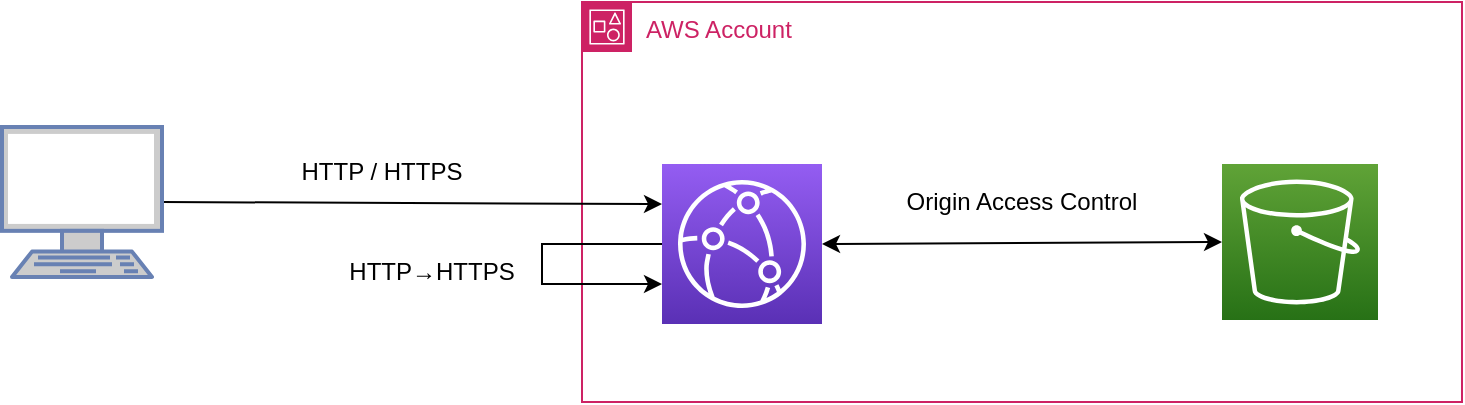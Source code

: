 <mxfile>
    <diagram name="ページ1" id="-delzdfiWfn2jljciURD">
        <mxGraphModel dx="1722" dy="735" grid="1" gridSize="10" guides="1" tooltips="1" connect="1" arrows="1" fold="1" page="1" pageScale="1" pageWidth="1169" pageHeight="827" math="0" shadow="0">
            <root>
                <mxCell id="0"/>
                <mxCell id="1" parent="0"/>
                <mxCell id="3u7Lf1-dCIFI2JJC588A-3" value="AWS Account" style="points=[[0,0],[0.25,0],[0.5,0],[0.75,0],[1,0],[1,0.25],[1,0.5],[1,0.75],[1,1],[0.75,1],[0.5,1],[0.25,1],[0,1],[0,0.75],[0,0.5],[0,0.25]];outlineConnect=0;gradientColor=none;html=1;whiteSpace=wrap;fontSize=12;fontStyle=0;container=1;pointerEvents=0;collapsible=0;recursiveResize=0;shape=mxgraph.aws4.group;grIcon=mxgraph.aws4.group_account;strokeColor=#CD2264;fillColor=none;verticalAlign=top;align=left;spacingLeft=30;fontColor=#CD2264;dashed=0;" parent="1" vertex="1">
                    <mxGeometry x="490" y="80" width="440" height="200" as="geometry"/>
                </mxCell>
                <mxCell id="3u7Lf1-dCIFI2JJC588A-5" style="rounded=0;orthogonalLoop=1;jettySize=auto;html=1;exitX=1;exitY=0.5;exitDx=0;exitDy=0;exitPerimeter=0;entryX=0;entryY=0.5;entryDx=0;entryDy=0;entryPerimeter=0;startArrow=classic;startFill=1;" parent="3u7Lf1-dCIFI2JJC588A-3" source="3u7Lf1-dCIFI2JJC588A-2" target="3u7Lf1-dCIFI2JJC588A-1" edge="1">
                    <mxGeometry relative="1" as="geometry"/>
                </mxCell>
                <mxCell id="3u7Lf1-dCIFI2JJC588A-2" value="" style="sketch=0;points=[[0,0,0],[0.25,0,0],[0.5,0,0],[0.75,0,0],[1,0,0],[0,1,0],[0.25,1,0],[0.5,1,0],[0.75,1,0],[1,1,0],[0,0.25,0],[0,0.5,0],[0,0.75,0],[1,0.25,0],[1,0.5,0],[1,0.75,0]];outlineConnect=0;fontColor=#232F3E;gradientColor=#945DF2;gradientDirection=north;fillColor=#5A30B5;strokeColor=#ffffff;dashed=0;verticalLabelPosition=bottom;verticalAlign=top;align=center;html=1;fontSize=12;fontStyle=0;aspect=fixed;shape=mxgraph.aws4.resourceIcon;resIcon=mxgraph.aws4.cloudfront;" parent="3u7Lf1-dCIFI2JJC588A-3" vertex="1">
                    <mxGeometry x="40" y="81" width="80" height="80" as="geometry"/>
                </mxCell>
                <mxCell id="3u7Lf1-dCIFI2JJC588A-1" value="" style="sketch=0;points=[[0,0,0],[0.25,0,0],[0.5,0,0],[0.75,0,0],[1,0,0],[0,1,0],[0.25,1,0],[0.5,1,0],[0.75,1,0],[1,1,0],[0,0.25,0],[0,0.5,0],[0,0.75,0],[1,0.25,0],[1,0.5,0],[1,0.75,0]];outlineConnect=0;fontColor=#232F3E;gradientColor=#60A337;gradientDirection=north;fillColor=#277116;strokeColor=#ffffff;dashed=0;verticalLabelPosition=bottom;verticalAlign=top;align=center;html=1;fontSize=12;fontStyle=0;aspect=fixed;shape=mxgraph.aws4.resourceIcon;resIcon=mxgraph.aws4.s3;" parent="3u7Lf1-dCIFI2JJC588A-3" vertex="1">
                    <mxGeometry x="320" y="81" width="78" height="78" as="geometry"/>
                </mxCell>
                <mxCell id="3u7Lf1-dCIFI2JJC588A-10" style="edgeStyle=orthogonalEdgeStyle;rounded=0;orthogonalLoop=1;jettySize=auto;html=1;exitX=0;exitY=0.5;exitDx=0;exitDy=0;exitPerimeter=0;entryX=0;entryY=0.75;entryDx=0;entryDy=0;entryPerimeter=0;" parent="3u7Lf1-dCIFI2JJC588A-3" source="3u7Lf1-dCIFI2JJC588A-2" target="3u7Lf1-dCIFI2JJC588A-2" edge="1">
                    <mxGeometry relative="1" as="geometry">
                        <Array as="points">
                            <mxPoint x="-20" y="121"/>
                            <mxPoint x="-20" y="141"/>
                        </Array>
                    </mxGeometry>
                </mxCell>
                <mxCell id="3" value="Origin Access Control" style="text;html=1;strokeColor=none;fillColor=none;align=center;verticalAlign=middle;whiteSpace=wrap;rounded=0;" vertex="1" parent="3u7Lf1-dCIFI2JJC588A-3">
                    <mxGeometry x="150" y="85" width="140" height="30" as="geometry"/>
                </mxCell>
                <mxCell id="3u7Lf1-dCIFI2JJC588A-8" style="rounded=0;orthogonalLoop=1;jettySize=auto;html=1;exitX=1;exitY=0.5;exitDx=0;exitDy=0;entryX=0;entryY=0.25;entryDx=0;entryDy=0;entryPerimeter=0;exitPerimeter=0;" parent="1" source="2" target="3u7Lf1-dCIFI2JJC588A-2" edge="1">
                    <mxGeometry relative="1" as="geometry">
                        <mxPoint x="315.25" y="181" as="sourcePoint"/>
                    </mxGeometry>
                </mxCell>
                <mxCell id="3u7Lf1-dCIFI2JJC588A-9" value="HTTP / HTTPS" style="text;html=1;strokeColor=none;fillColor=none;align=center;verticalAlign=middle;whiteSpace=wrap;rounded=0;" parent="1" vertex="1">
                    <mxGeometry x="340" y="150" width="100" height="30" as="geometry"/>
                </mxCell>
                <mxCell id="3u7Lf1-dCIFI2JJC588A-11" value="HTTP→HTTPS" style="text;html=1;strokeColor=none;fillColor=none;align=center;verticalAlign=middle;whiteSpace=wrap;rounded=0;" parent="1" vertex="1">
                    <mxGeometry x="370" y="200" width="90" height="30" as="geometry"/>
                </mxCell>
                <mxCell id="2" value="" style="fontColor=#0066CC;verticalAlign=top;verticalLabelPosition=bottom;labelPosition=center;align=center;html=1;outlineConnect=0;fillColor=#CCCCCC;strokeColor=#6881B3;gradientColor=none;gradientDirection=north;strokeWidth=2;shape=mxgraph.networks.terminal;" parent="1" vertex="1">
                    <mxGeometry x="200" y="142.5" width="80" height="75" as="geometry"/>
                </mxCell>
            </root>
        </mxGraphModel>
    </diagram>
</mxfile>
